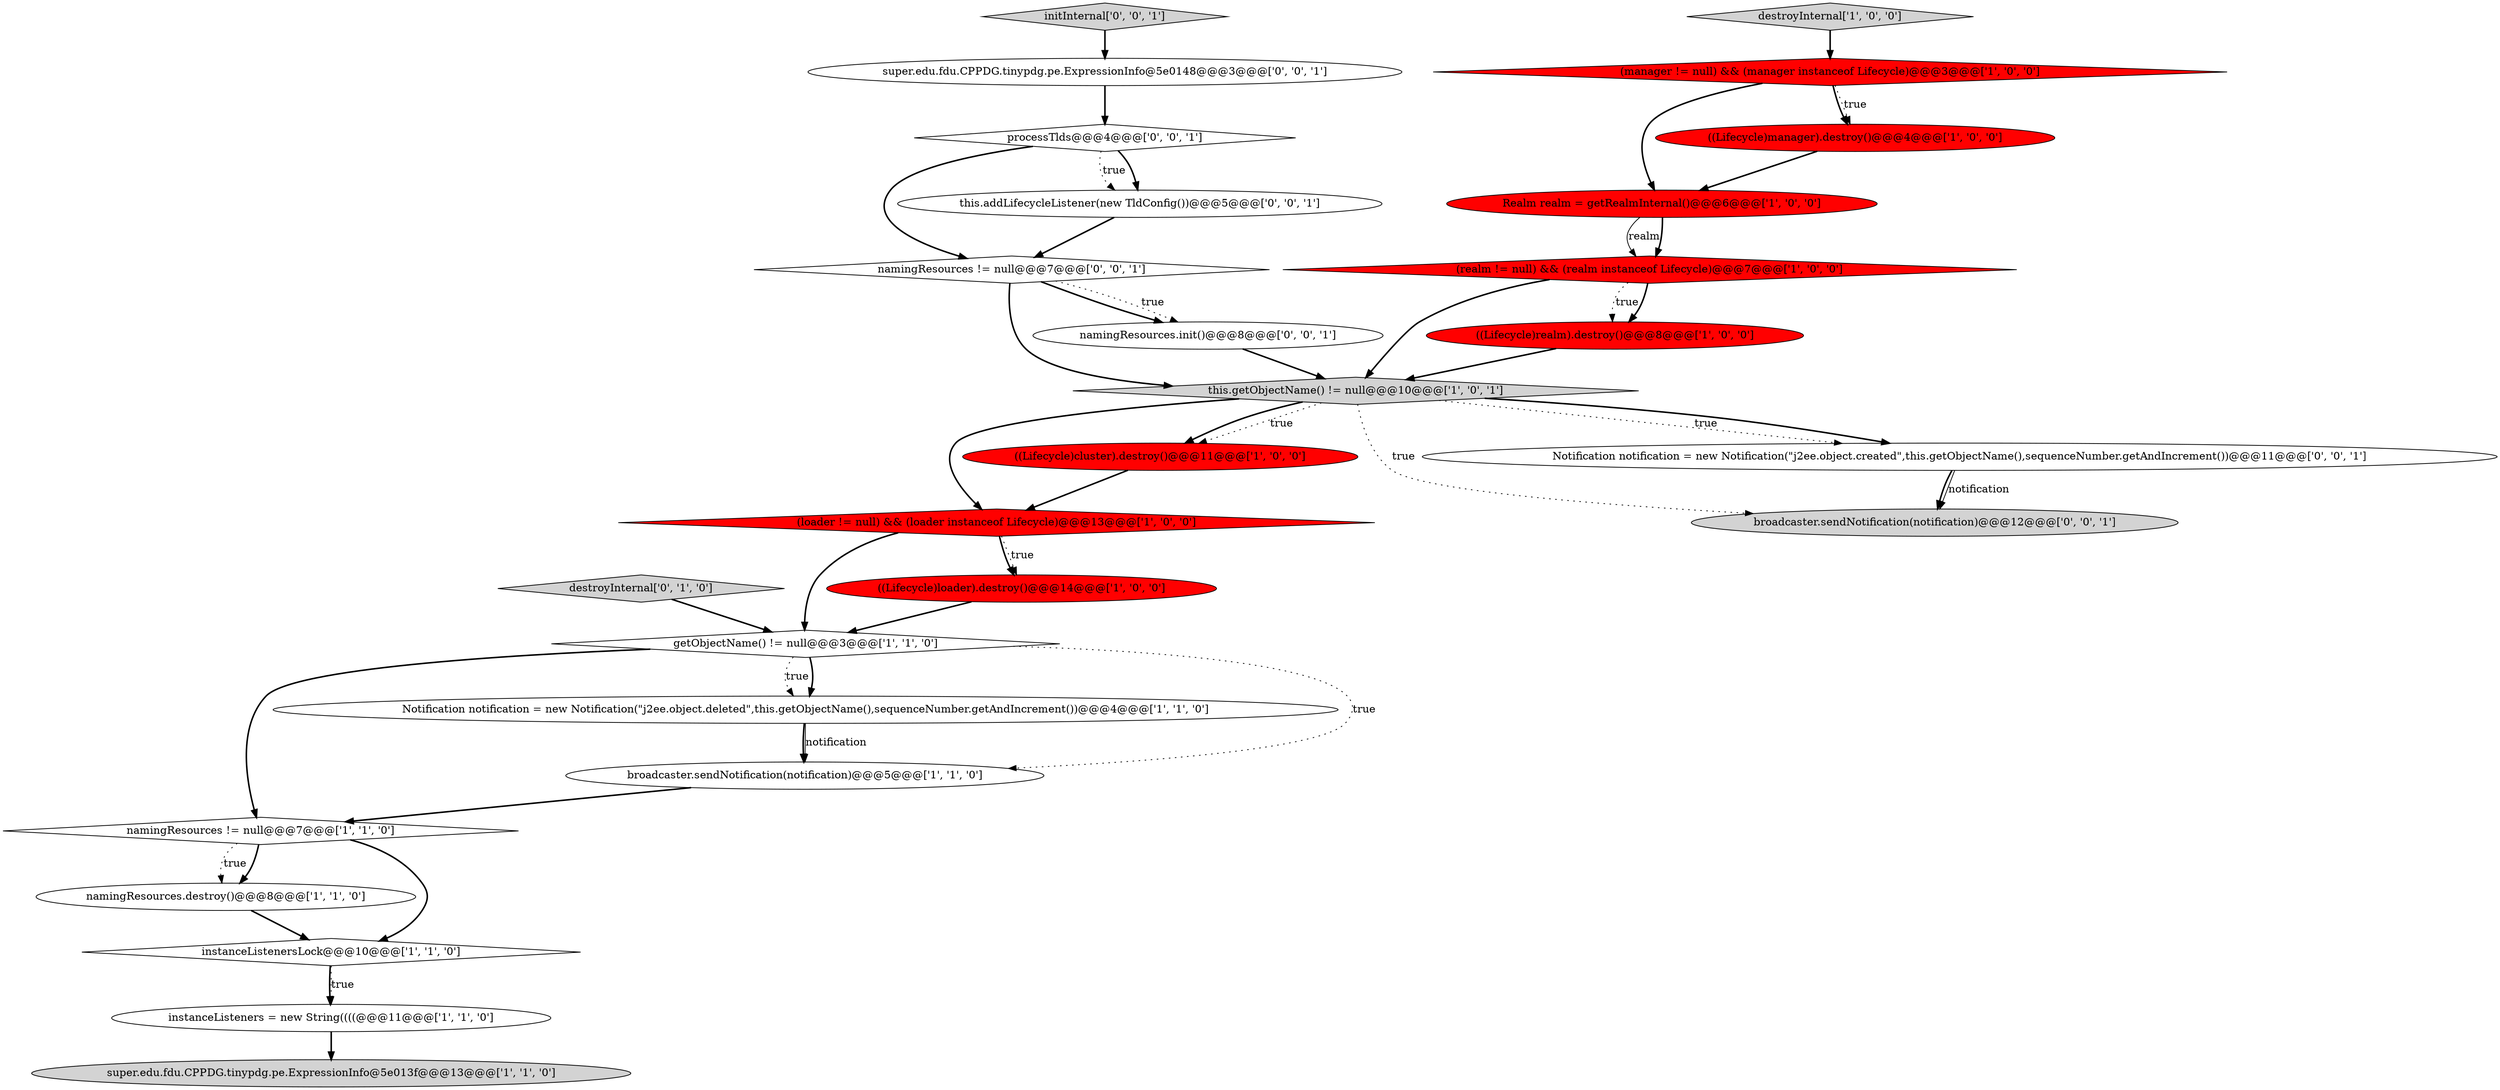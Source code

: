 digraph {
11 [style = filled, label = "(manager != null) && (manager instanceof Lifecycle)@@@3@@@['1', '0', '0']", fillcolor = red, shape = diamond image = "AAA1AAABBB1BBB"];
25 [style = filled, label = "super.edu.fdu.CPPDG.tinypdg.pe.ExpressionInfo@5e0148@@@3@@@['0', '0', '1']", fillcolor = white, shape = ellipse image = "AAA0AAABBB3BBB"];
19 [style = filled, label = "initInternal['0', '0', '1']", fillcolor = lightgray, shape = diamond image = "AAA0AAABBB3BBB"];
20 [style = filled, label = "processTlds@@@4@@@['0', '0', '1']", fillcolor = white, shape = diamond image = "AAA0AAABBB3BBB"];
15 [style = filled, label = "(loader != null) && (loader instanceof Lifecycle)@@@13@@@['1', '0', '0']", fillcolor = red, shape = diamond image = "AAA1AAABBB1BBB"];
18 [style = filled, label = "destroyInternal['0', '1', '0']", fillcolor = lightgray, shape = diamond image = "AAA0AAABBB2BBB"];
14 [style = filled, label = "namingResources.destroy()@@@8@@@['1', '1', '0']", fillcolor = white, shape = ellipse image = "AAA0AAABBB1BBB"];
5 [style = filled, label = "super.edu.fdu.CPPDG.tinypdg.pe.ExpressionInfo@5e013f@@@13@@@['1', '1', '0']", fillcolor = lightgray, shape = ellipse image = "AAA0AAABBB1BBB"];
21 [style = filled, label = "broadcaster.sendNotification(notification)@@@12@@@['0', '0', '1']", fillcolor = lightgray, shape = ellipse image = "AAA0AAABBB3BBB"];
7 [style = filled, label = "instanceListenersLock@@@10@@@['1', '1', '0']", fillcolor = white, shape = diamond image = "AAA0AAABBB1BBB"];
17 [style = filled, label = "Realm realm = getRealmInternal()@@@6@@@['1', '0', '0']", fillcolor = red, shape = ellipse image = "AAA1AAABBB1BBB"];
3 [style = filled, label = "((Lifecycle)manager).destroy()@@@4@@@['1', '0', '0']", fillcolor = red, shape = ellipse image = "AAA1AAABBB1BBB"];
1 [style = filled, label = "instanceListeners = new String((((@@@11@@@['1', '1', '0']", fillcolor = white, shape = ellipse image = "AAA0AAABBB1BBB"];
23 [style = filled, label = "this.addLifecycleListener(new TldConfig())@@@5@@@['0', '0', '1']", fillcolor = white, shape = ellipse image = "AAA0AAABBB3BBB"];
4 [style = filled, label = "((Lifecycle)cluster).destroy()@@@11@@@['1', '0', '0']", fillcolor = red, shape = ellipse image = "AAA1AAABBB1BBB"];
16 [style = filled, label = "this.getObjectName() != null@@@10@@@['1', '0', '1']", fillcolor = lightgray, shape = diamond image = "AAA0AAABBB1BBB"];
2 [style = filled, label = "(realm != null) && (realm instanceof Lifecycle)@@@7@@@['1', '0', '0']", fillcolor = red, shape = diamond image = "AAA1AAABBB1BBB"];
13 [style = filled, label = "destroyInternal['1', '0', '0']", fillcolor = lightgray, shape = diamond image = "AAA0AAABBB1BBB"];
10 [style = filled, label = "namingResources != null@@@7@@@['1', '1', '0']", fillcolor = white, shape = diamond image = "AAA0AAABBB1BBB"];
8 [style = filled, label = "((Lifecycle)realm).destroy()@@@8@@@['1', '0', '0']", fillcolor = red, shape = ellipse image = "AAA1AAABBB1BBB"];
12 [style = filled, label = "getObjectName() != null@@@3@@@['1', '1', '0']", fillcolor = white, shape = diamond image = "AAA0AAABBB1BBB"];
26 [style = filled, label = "namingResources.init()@@@8@@@['0', '0', '1']", fillcolor = white, shape = ellipse image = "AAA0AAABBB3BBB"];
24 [style = filled, label = "namingResources != null@@@7@@@['0', '0', '1']", fillcolor = white, shape = diamond image = "AAA0AAABBB3BBB"];
22 [style = filled, label = "Notification notification = new Notification(\"j2ee.object.created\",this.getObjectName(),sequenceNumber.getAndIncrement())@@@11@@@['0', '0', '1']", fillcolor = white, shape = ellipse image = "AAA0AAABBB3BBB"];
6 [style = filled, label = "broadcaster.sendNotification(notification)@@@5@@@['1', '1', '0']", fillcolor = white, shape = ellipse image = "AAA0AAABBB1BBB"];
9 [style = filled, label = "((Lifecycle)loader).destroy()@@@14@@@['1', '0', '0']", fillcolor = red, shape = ellipse image = "AAA1AAABBB1BBB"];
0 [style = filled, label = "Notification notification = new Notification(\"j2ee.object.deleted\",this.getObjectName(),sequenceNumber.getAndIncrement())@@@4@@@['1', '1', '0']", fillcolor = white, shape = ellipse image = "AAA0AAABBB1BBB"];
1->5 [style = bold, label=""];
8->16 [style = bold, label=""];
16->15 [style = bold, label=""];
17->2 [style = solid, label="realm"];
7->1 [style = bold, label=""];
10->14 [style = bold, label=""];
0->6 [style = bold, label=""];
4->15 [style = bold, label=""];
18->12 [style = bold, label=""];
22->21 [style = bold, label=""];
16->22 [style = dotted, label="true"];
16->22 [style = bold, label=""];
16->4 [style = dotted, label="true"];
12->0 [style = bold, label=""];
10->7 [style = bold, label=""];
13->11 [style = bold, label=""];
19->25 [style = bold, label=""];
15->9 [style = dotted, label="true"];
14->7 [style = bold, label=""];
10->14 [style = dotted, label="true"];
24->16 [style = bold, label=""];
24->26 [style = bold, label=""];
26->16 [style = bold, label=""];
25->20 [style = bold, label=""];
23->24 [style = bold, label=""];
12->10 [style = bold, label=""];
20->23 [style = bold, label=""];
17->2 [style = bold, label=""];
12->6 [style = dotted, label="true"];
24->26 [style = dotted, label="true"];
11->3 [style = bold, label=""];
15->9 [style = bold, label=""];
0->6 [style = solid, label="notification"];
6->10 [style = bold, label=""];
20->23 [style = dotted, label="true"];
12->0 [style = dotted, label="true"];
22->21 [style = solid, label="notification"];
16->21 [style = dotted, label="true"];
11->17 [style = bold, label=""];
3->17 [style = bold, label=""];
15->12 [style = bold, label=""];
9->12 [style = bold, label=""];
16->4 [style = bold, label=""];
7->1 [style = dotted, label="true"];
20->24 [style = bold, label=""];
11->3 [style = dotted, label="true"];
2->8 [style = dotted, label="true"];
2->8 [style = bold, label=""];
2->16 [style = bold, label=""];
}
